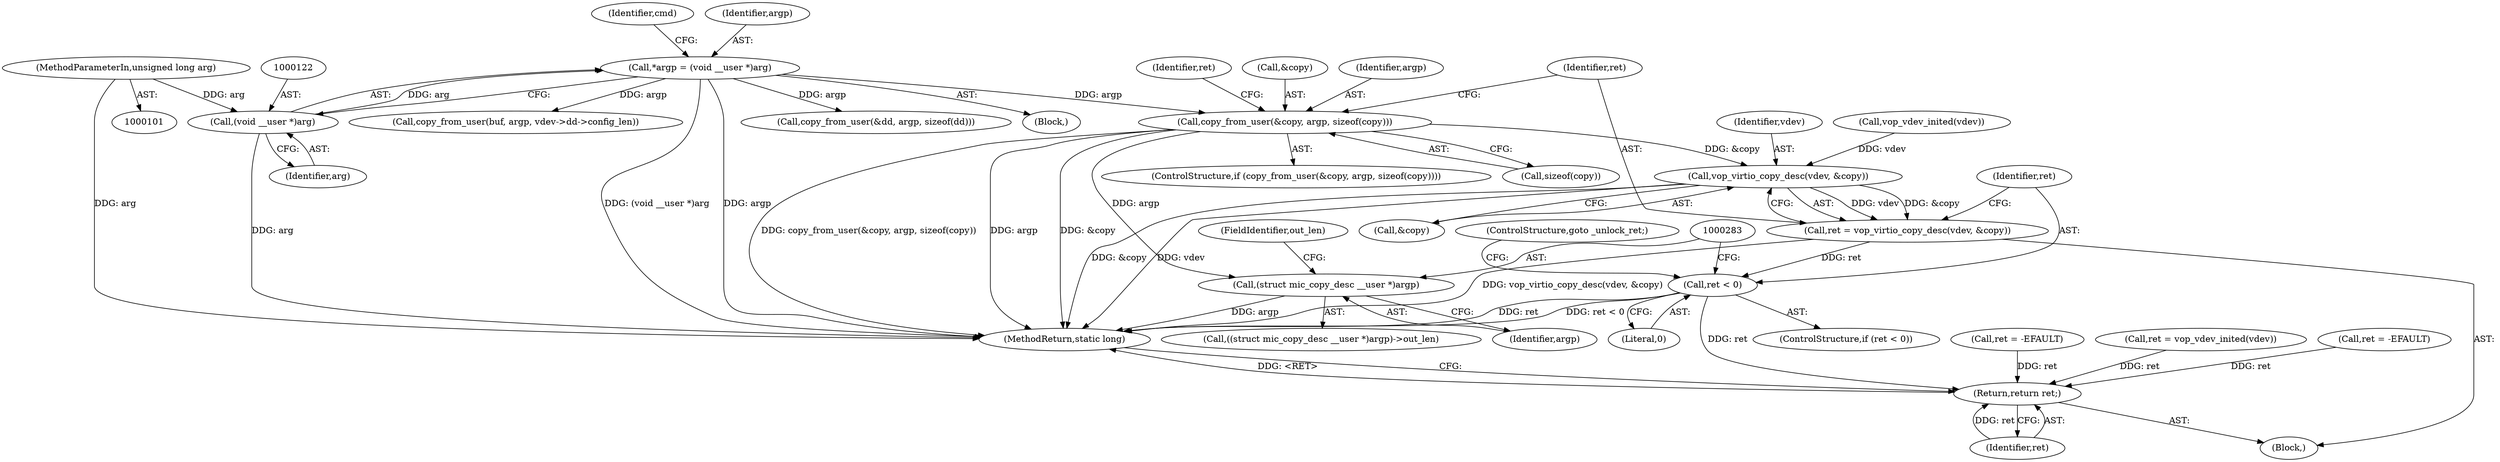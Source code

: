 digraph "0_linux_9bf292bfca94694a721449e3fd752493856710f6@API" {
"1000255" [label="(Call,copy_from_user(&copy, argp, sizeof(copy)))"];
"1000119" [label="(Call,*argp = (void __user *)arg)"];
"1000121" [label="(Call,(void __user *)arg)"];
"1000104" [label="(MethodParameterIn,unsigned long arg)"];
"1000269" [label="(Call,vop_virtio_copy_desc(vdev, &copy))"];
"1000267" [label="(Call,ret = vop_virtio_copy_desc(vdev, &copy))"];
"1000274" [label="(Call,ret < 0)"];
"1000304" [label="(Return,return ret;)"];
"1000282" [label="(Call,(struct mic_copy_desc __user *)argp)"];
"1000268" [label="(Identifier,ret)"];
"1000119" [label="(Call,*argp = (void __user *)arg)"];
"1000240" [label="(Block,)"];
"1000263" [label="(Identifier,ret)"];
"1000104" [label="(MethodParameterIn,unsigned long arg)"];
"1000340" [label="(Call,copy_from_user(buf, argp, vdev->dd->config_len))"];
"1000274" [label="(Call,ret < 0)"];
"1000269" [label="(Call,vop_virtio_copy_desc(vdev, &copy))"];
"1000273" [label="(ControlStructure,if (ret < 0))"];
"1000249" [label="(Call,vop_vdev_inited(vdev))"];
"1000294" [label="(Call,ret = -EFAULT)"];
"1000376" [label="(MethodReturn,static long)"];
"1000271" [label="(Call,&copy)"];
"1000277" [label="(ControlStructure,goto _unlock_ret;)"];
"1000247" [label="(Call,ret = vop_vdev_inited(vdev))"];
"1000256" [label="(Call,&copy)"];
"1000275" [label="(Identifier,ret)"];
"1000281" [label="(Call,((struct mic_copy_desc __user *)argp)->out_len)"];
"1000254" [label="(ControlStructure,if (copy_from_user(&copy, argp, sizeof(copy))))"];
"1000304" [label="(Return,return ret;)"];
"1000262" [label="(Call,ret = -EFAULT)"];
"1000282" [label="(Call,(struct mic_copy_desc __user *)argp)"];
"1000258" [label="(Identifier,argp)"];
"1000121" [label="(Call,(void __user *)arg)"];
"1000133" [label="(Call,copy_from_user(&dd, argp, sizeof(dd)))"];
"1000270" [label="(Identifier,vdev)"];
"1000305" [label="(Identifier,ret)"];
"1000284" [label="(Identifier,argp)"];
"1000126" [label="(Identifier,cmd)"];
"1000259" [label="(Call,sizeof(copy))"];
"1000105" [label="(Block,)"];
"1000285" [label="(FieldIdentifier,out_len)"];
"1000120" [label="(Identifier,argp)"];
"1000276" [label="(Literal,0)"];
"1000267" [label="(Call,ret = vop_virtio_copy_desc(vdev, &copy))"];
"1000123" [label="(Identifier,arg)"];
"1000255" [label="(Call,copy_from_user(&copy, argp, sizeof(copy)))"];
"1000255" -> "1000254"  [label="AST: "];
"1000255" -> "1000259"  [label="CFG: "];
"1000256" -> "1000255"  [label="AST: "];
"1000258" -> "1000255"  [label="AST: "];
"1000259" -> "1000255"  [label="AST: "];
"1000263" -> "1000255"  [label="CFG: "];
"1000268" -> "1000255"  [label="CFG: "];
"1000255" -> "1000376"  [label="DDG: copy_from_user(&copy, argp, sizeof(copy))"];
"1000255" -> "1000376"  [label="DDG: argp"];
"1000255" -> "1000376"  [label="DDG: &copy"];
"1000119" -> "1000255"  [label="DDG: argp"];
"1000255" -> "1000269"  [label="DDG: &copy"];
"1000255" -> "1000282"  [label="DDG: argp"];
"1000119" -> "1000105"  [label="AST: "];
"1000119" -> "1000121"  [label="CFG: "];
"1000120" -> "1000119"  [label="AST: "];
"1000121" -> "1000119"  [label="AST: "];
"1000126" -> "1000119"  [label="CFG: "];
"1000119" -> "1000376"  [label="DDG: (void __user *)arg"];
"1000119" -> "1000376"  [label="DDG: argp"];
"1000121" -> "1000119"  [label="DDG: arg"];
"1000119" -> "1000133"  [label="DDG: argp"];
"1000119" -> "1000340"  [label="DDG: argp"];
"1000121" -> "1000123"  [label="CFG: "];
"1000122" -> "1000121"  [label="AST: "];
"1000123" -> "1000121"  [label="AST: "];
"1000121" -> "1000376"  [label="DDG: arg"];
"1000104" -> "1000121"  [label="DDG: arg"];
"1000104" -> "1000101"  [label="AST: "];
"1000104" -> "1000376"  [label="DDG: arg"];
"1000269" -> "1000267"  [label="AST: "];
"1000269" -> "1000271"  [label="CFG: "];
"1000270" -> "1000269"  [label="AST: "];
"1000271" -> "1000269"  [label="AST: "];
"1000267" -> "1000269"  [label="CFG: "];
"1000269" -> "1000376"  [label="DDG: vdev"];
"1000269" -> "1000376"  [label="DDG: &copy"];
"1000269" -> "1000267"  [label="DDG: vdev"];
"1000269" -> "1000267"  [label="DDG: &copy"];
"1000249" -> "1000269"  [label="DDG: vdev"];
"1000267" -> "1000240"  [label="AST: "];
"1000268" -> "1000267"  [label="AST: "];
"1000275" -> "1000267"  [label="CFG: "];
"1000267" -> "1000376"  [label="DDG: vop_virtio_copy_desc(vdev, &copy)"];
"1000267" -> "1000274"  [label="DDG: ret"];
"1000274" -> "1000273"  [label="AST: "];
"1000274" -> "1000276"  [label="CFG: "];
"1000275" -> "1000274"  [label="AST: "];
"1000276" -> "1000274"  [label="AST: "];
"1000277" -> "1000274"  [label="CFG: "];
"1000283" -> "1000274"  [label="CFG: "];
"1000274" -> "1000376"  [label="DDG: ret"];
"1000274" -> "1000376"  [label="DDG: ret < 0"];
"1000274" -> "1000304"  [label="DDG: ret"];
"1000304" -> "1000240"  [label="AST: "];
"1000304" -> "1000305"  [label="CFG: "];
"1000305" -> "1000304"  [label="AST: "];
"1000376" -> "1000304"  [label="CFG: "];
"1000304" -> "1000376"  [label="DDG: <RET>"];
"1000305" -> "1000304"  [label="DDG: ret"];
"1000247" -> "1000304"  [label="DDG: ret"];
"1000262" -> "1000304"  [label="DDG: ret"];
"1000294" -> "1000304"  [label="DDG: ret"];
"1000282" -> "1000281"  [label="AST: "];
"1000282" -> "1000284"  [label="CFG: "];
"1000283" -> "1000282"  [label="AST: "];
"1000284" -> "1000282"  [label="AST: "];
"1000285" -> "1000282"  [label="CFG: "];
"1000282" -> "1000376"  [label="DDG: argp"];
}
